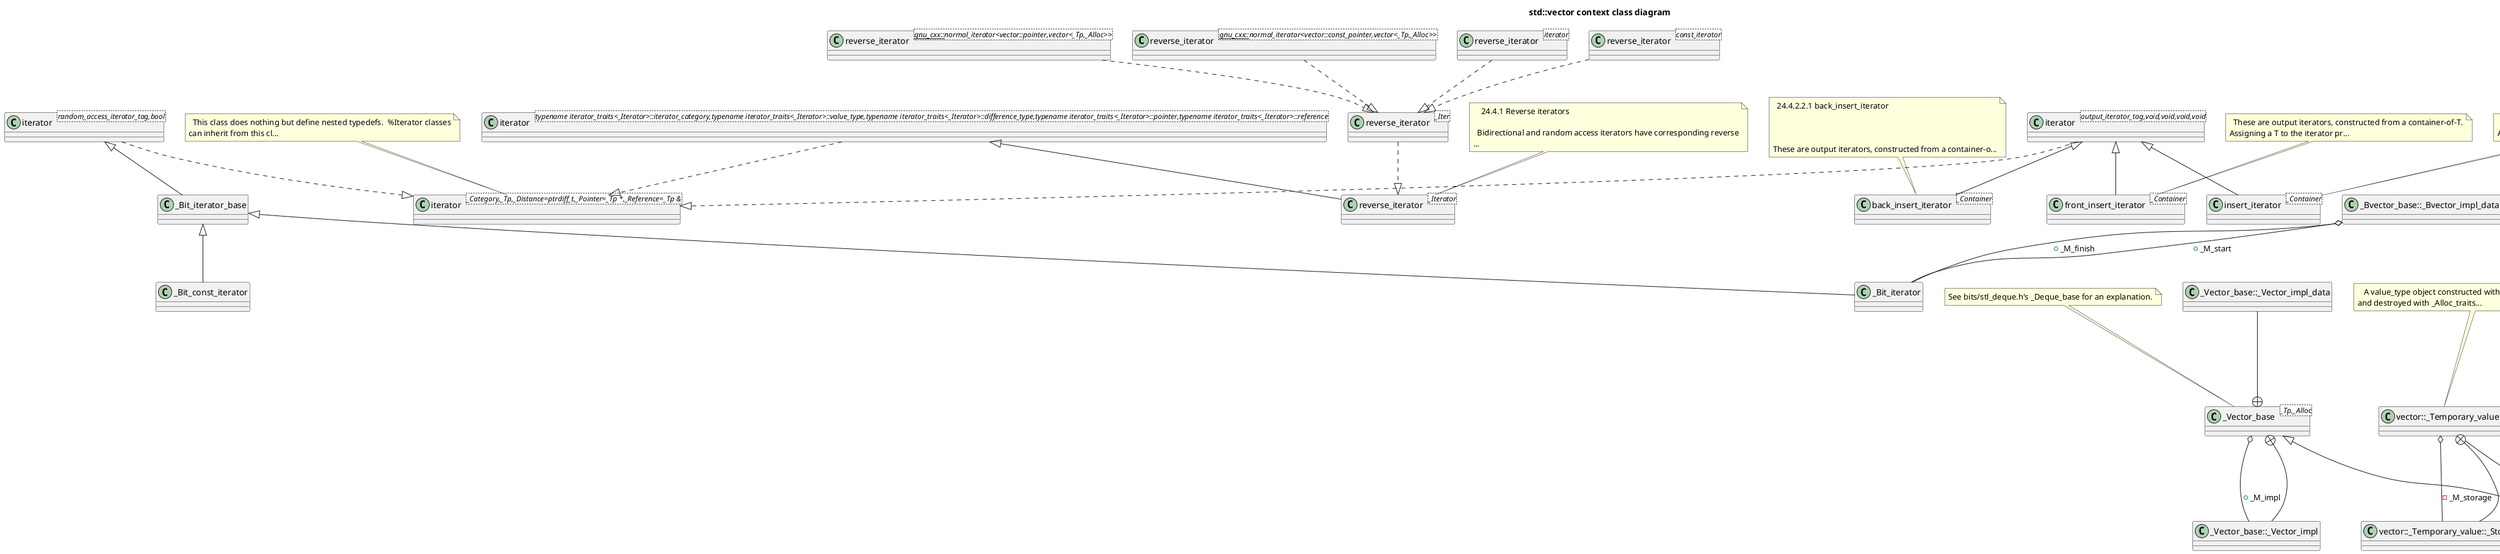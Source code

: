 @startuml
title std::vector context class diagram
class "iterator<_Category,_Tp,_Distance=ptrdiff_t,_Pointer=_Tp *,_Reference=_Tp &>" as C_0016384363037466094568
class C_0016384363037466094568 {
__
}
class "reverse_iterator<_Iter>" as C_0014172594989642843197
class C_0014172594989642843197 {
__
}
class "iterator<typename iterator_traits<_Iterator>::iterator_category,typename iterator_traits<_Iterator>::value_type,typename iterator_traits<_Iterator>::difference_type,typename iterator_traits<_Iterator>::pointer,typename iterator_traits<_Iterator>::reference>" as C_0012471832686357493722
class C_0012471832686357493722 {
__
}
class "reverse_iterator<_Iterator>" as C_0003742820890603540341
class C_0003742820890603540341 {
__
}
class "iterator<output_iterator_tag,void,void,void,void>" as C_0014653995113384390955
class C_0014653995113384390955 {
__
}
class "back_insert_iterator<_Container>" as C_0018446524956631938981
class C_0018446524956631938981 {
__
}
class "front_insert_iterator<_Container>" as C_0009870417718487041983
class C_0009870417718487041983 {
__
}
class "insert_iterator<_Container>" as C_0003857731205391224987
class C_0003857731205391224987 {
__
}
class "_Vector_base<_Tp,_Alloc>" as C_0000997856561152181668
class C_0000997856561152181668 {
__
}
class "_Vector_base::_Vector_impl_data" as C_0018039370053612920865
class C_0018039370053612920865 {
__
}
class "_Vector_base::_Vector_impl" as C_0018207793148199959866
class C_0018207793148199959866 {
__
}
class "reverse_iterator<__gnu_cxx::__normal_iterator<vector::pointer,vector<_Tp,_Alloc>>>" as C_0007946380561791240729
class C_0007946380561791240729 {
__
}
class "reverse_iterator<__gnu_cxx::__normal_iterator<vector::const_pointer,vector<_Tp,_Alloc>>>" as C_0011328800956802955955
class C_0011328800956802955955 {
__
}
class "vector<_Tp,_Alloc=allocator<_Tp>>" as C_0005805017087195686008
class C_0005805017087195686008 {
__
}
class "vector::_Temporary_value" as C_0011374935455579958805
class C_0011374935455579958805 {
__
}
class "vector::_Temporary_value::_Storage" as C_0003028152696443724275
class C_0003028152696443724275 {
__
}
class "vector<_Tp,_Alloc>" as C_0009918787256737058051
class C_0009918787256737058051 {
__
}
class "iterator<random_access_iterator_tag,bool>" as C_0015444170014271291982
class C_0015444170014271291982 {
__
}
class "_Bit_iterator_base" as C_0015581221495297226107
class C_0015581221495297226107 {
__
}
class "_Bit_iterator" as C_0018068942244072229765
class C_0018068942244072229765 {
__
}
class "_Bit_const_iterator" as C_0015730135622629662599
class C_0015730135622629662599 {
__
}
class "_Bvector_base<_Alloc>" as C_0012020207555608092007
class C_0012020207555608092007 {
__
}
class "_Bvector_base::_Bvector_impl_data" as C_0003860519816965633390
class C_0003860519816965633390 {
__
}
class "_Bvector_base::_Bvector_impl" as C_0010744634881075136595
class C_0010744634881075136595 {
__
}
class "reverse_iterator<iterator>" as C_0016172396674571732333
class C_0016172396674571732333 {
__
}
class "reverse_iterator<const_iterator>" as C_0006440291576529819714
class C_0006440291576529819714 {
__
}
class "vector<bool,_Alloc>" as C_0002261458041236941641
class C_0002261458041236941641 {
__
}
class "vector<_Tp,pmr::polymorphic_allocator<_Tp>>" as C_0009937165181912686464
class C_0009937165181912686464 {
__
}
C_0014172594989642843197 ..|> C_0003742820890603540341
C_0012471832686357493722 ..|> C_0016384363037466094568
C_0012471832686357493722 <|-- C_0003742820890603540341
C_0014653995113384390955 ..|> C_0016384363037466094568
C_0014653995113384390955 <|-- C_0018446524956631938981
C_0014653995113384390955 <|-- C_0009870417718487041983
C_0014653995113384390955 <|-- C_0003857731205391224987
C_0000997856561152181668 o-- C_0018207793148199959866 : +_M_impl
C_0018039370053612920865 --+ C_0000997856561152181668
C_0018207793148199959866 --+ C_0000997856561152181668
C_0007946380561791240729 ..|> C_0014172594989642843197
C_0011328800956802955955 ..|> C_0014172594989642843197
C_0000997856561152181668 <|-- C_0005805017087195686008
C_0011374935455579958805 --+ C_0005805017087195686008
C_0011374935455579958805 o-- C_0003028152696443724275 : -_M_storage
C_0003028152696443724275 --+ C_0011374935455579958805
C_0009918787256737058051 ..|> C_0005805017087195686008
C_0015444170014271291982 ..|> C_0016384363037466094568
C_0015444170014271291982 <|-- C_0015581221495297226107
C_0015581221495297226107 <|-- C_0018068942244072229765
C_0015581221495297226107 <|-- C_0015730135622629662599
C_0012020207555608092007 o-- C_0010744634881075136595 : #_M_impl
C_0003860519816965633390 --+ C_0012020207555608092007
C_0003860519816965633390 o-- C_0018068942244072229765 : +_M_start
C_0003860519816965633390 o-- C_0018068942244072229765 : +_M_finish
C_0010744634881075136595 --+ C_0012020207555608092007
C_0016172396674571732333 ..|> C_0014172594989642843197
C_0006440291576529819714 ..|> C_0014172594989642843197
C_0002261458041236941641 ..|> C_0005805017087195686008
C_0012020207555608092007 <|-- C_0002261458041236941641
C_0009937165181912686464 ..|> C_0005805017087195686008
   note top of C_0016384363037466094568
    This class does nothing but define nested typedefs.  %Iterator classes
  can inherit from this cl...
end note
         note top of C_0003742820890603540341
    24.4.1 Reverse iterators

  Bidirectional and random access iterators have corresponding reverse
...
end note
       note top of C_0018446524956631938981
    24.4.2.2.1 back_insert_iterator

  

  These are output iterators, constructed from a container-o...
end note
     note top of C_0009870417718487041983
    These are output iterators, constructed from a container-of-T.
  Assigning a T to the iterator pr...
end note
     note top of C_0003857731205391224987
    These are output iterators, constructed from a container-of-T.
  Assigning a T to the iterator in...
end note
     note top of C_0000997856561152181668
    See bits/stl_deque.h's _Deque_base for an explanation.
end note
             note top of C_0005805017087195686008
    Meets the requirements of a 
container
, a
  
reversible container
, and a
  
sequence
, includin...
end note
     note top of C_0011374935455579958805
    A value_type object constructed with _Alloc_traits::construct()
 and destroyed with _Alloc_traits...
end note
                           note top of C_0002261458041236941641
    Note that vector
<bool
> does not actually meet the requirements for being
  a container.  This i...
end note
    


'Generated with clang-uml, version 0.6.1
'LLVM version Ubuntu clang version 19.1.1 (1ubuntu1)
@enduml
